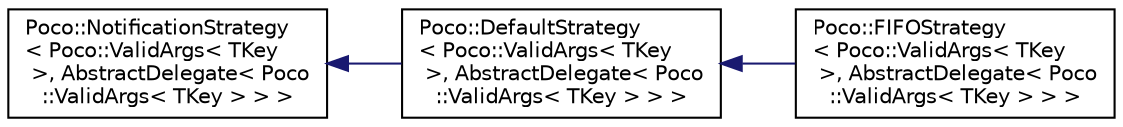 digraph "Graphical Class Hierarchy"
{
 // LATEX_PDF_SIZE
  edge [fontname="Helvetica",fontsize="10",labelfontname="Helvetica",labelfontsize="10"];
  node [fontname="Helvetica",fontsize="10",shape=record];
  rankdir="LR";
  Node0 [label="Poco::NotificationStrategy\l\< Poco::ValidArgs\< TKey\l \>, AbstractDelegate\< Poco\l::ValidArgs\< TKey \> \> \>",height=0.2,width=0.4,color="black", fillcolor="white", style="filled",URL="$classPoco_1_1NotificationStrategy.html",tooltip=" "];
  Node0 -> Node1 [dir="back",color="midnightblue",fontsize="10",style="solid",fontname="Helvetica"];
  Node1 [label="Poco::DefaultStrategy\l\< Poco::ValidArgs\< TKey\l \>, AbstractDelegate\< Poco\l::ValidArgs\< TKey \> \> \>",height=0.2,width=0.4,color="black", fillcolor="white", style="filled",URL="$classPoco_1_1DefaultStrategy.html",tooltip=" "];
  Node1 -> Node2 [dir="back",color="midnightblue",fontsize="10",style="solid",fontname="Helvetica"];
  Node2 [label="Poco::FIFOStrategy\l\< Poco::ValidArgs\< TKey\l \>, AbstractDelegate\< Poco\l::ValidArgs\< TKey \> \> \>",height=0.2,width=0.4,color="black", fillcolor="white", style="filled",URL="$classPoco_1_1FIFOStrategy.html",tooltip=" "];
}
